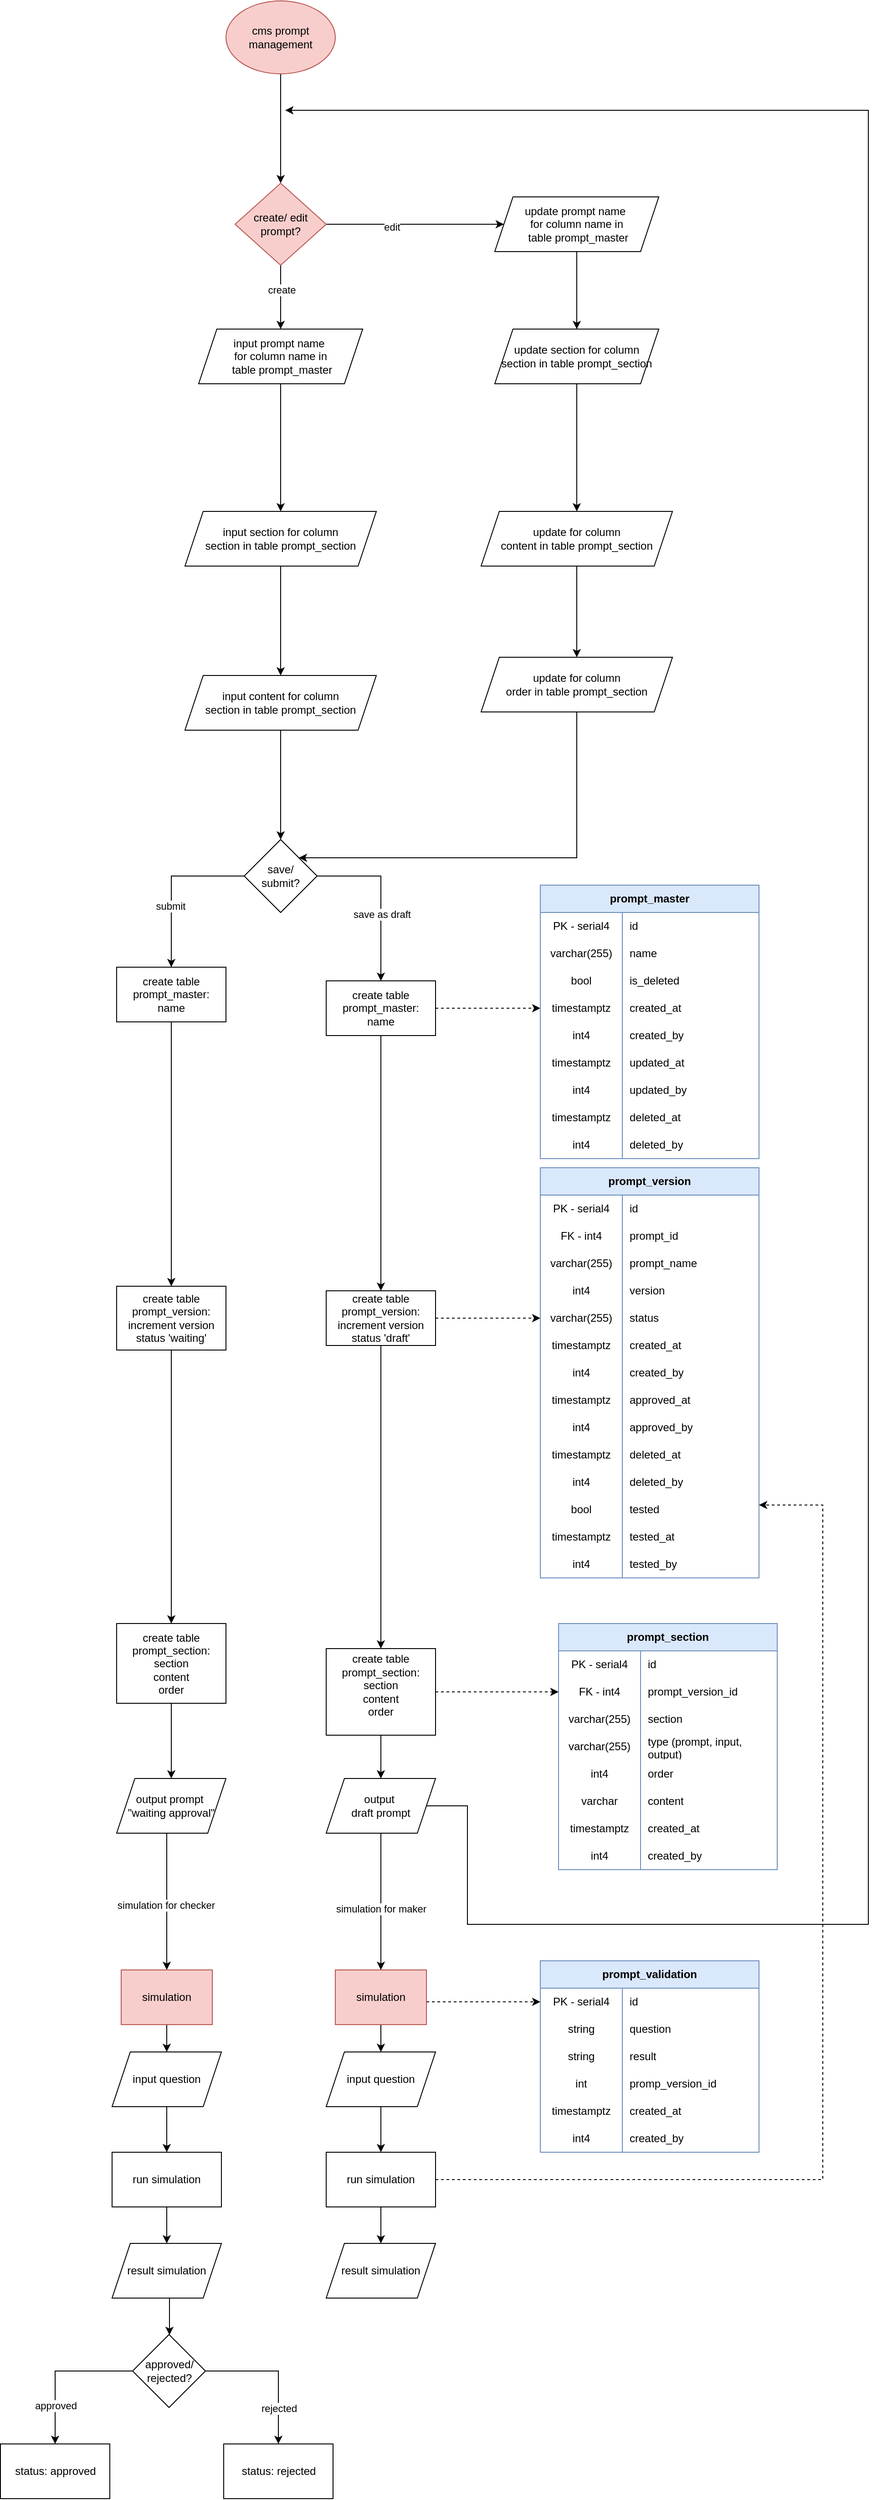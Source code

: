 <mxfile version="24.7.17">
  <diagram name="Page-1" id="9GF4kf_AdjCSgtALmHc_">
    <mxGraphModel dx="1331" dy="1407" grid="0" gridSize="10" guides="1" tooltips="1" connect="1" arrows="1" fold="1" page="0" pageScale="1" pageWidth="850" pageHeight="1100" math="0" shadow="0">
      <root>
        <mxCell id="0" />
        <mxCell id="1" parent="0" />
        <mxCell id="GYOsGkYr6v4mVHM3v4Km-1" value="" style="edgeStyle=orthogonalEdgeStyle;rounded=0;orthogonalLoop=1;jettySize=auto;html=1;" edge="1" parent="1" source="GYOsGkYr6v4mVHM3v4Km-2" target="GYOsGkYr6v4mVHM3v4Km-7">
          <mxGeometry relative="1" as="geometry" />
        </mxCell>
        <mxCell id="GYOsGkYr6v4mVHM3v4Km-2" value="cms prompt management" style="ellipse;whiteSpace=wrap;html=1;fillColor=#f8cecc;strokeColor=#b85450;" vertex="1" parent="1">
          <mxGeometry x="835" y="-70" width="120" height="80" as="geometry" />
        </mxCell>
        <mxCell id="GYOsGkYr6v4mVHM3v4Km-3" value="" style="edgeStyle=orthogonalEdgeStyle;rounded=0;orthogonalLoop=1;jettySize=auto;html=1;" edge="1" parent="1" source="GYOsGkYr6v4mVHM3v4Km-7" target="GYOsGkYr6v4mVHM3v4Km-9">
          <mxGeometry relative="1" as="geometry" />
        </mxCell>
        <mxCell id="GYOsGkYr6v4mVHM3v4Km-4" value="create" style="edgeLabel;html=1;align=center;verticalAlign=middle;resizable=0;points=[];" vertex="1" connectable="0" parent="GYOsGkYr6v4mVHM3v4Km-3">
          <mxGeometry x="-0.235" y="1" relative="1" as="geometry">
            <mxPoint as="offset" />
          </mxGeometry>
        </mxCell>
        <mxCell id="GYOsGkYr6v4mVHM3v4Km-5" style="edgeStyle=orthogonalEdgeStyle;rounded=0;orthogonalLoop=1;jettySize=auto;html=1;entryX=0;entryY=0.5;entryDx=0;entryDy=0;" edge="1" parent="1" source="GYOsGkYr6v4mVHM3v4Km-7" target="GYOsGkYr6v4mVHM3v4Km-36">
          <mxGeometry relative="1" as="geometry" />
        </mxCell>
        <mxCell id="GYOsGkYr6v4mVHM3v4Km-6" value="edit" style="edgeLabel;html=1;align=center;verticalAlign=middle;resizable=0;points=[];" vertex="1" connectable="0" parent="GYOsGkYr6v4mVHM3v4Km-5">
          <mxGeometry x="-0.277" y="-3" relative="1" as="geometry">
            <mxPoint x="1" as="offset" />
          </mxGeometry>
        </mxCell>
        <mxCell id="GYOsGkYr6v4mVHM3v4Km-7" value="create/ edit prompt?" style="rhombus;whiteSpace=wrap;html=1;fillColor=#f8cecc;strokeColor=#b85450;" vertex="1" parent="1">
          <mxGeometry x="845" y="130" width="100" height="90" as="geometry" />
        </mxCell>
        <mxCell id="GYOsGkYr6v4mVHM3v4Km-8" style="edgeStyle=orthogonalEdgeStyle;rounded=0;orthogonalLoop=1;jettySize=auto;html=1;entryX=0.5;entryY=0;entryDx=0;entryDy=0;" edge="1" parent="1" source="GYOsGkYr6v4mVHM3v4Km-9" target="GYOsGkYr6v4mVHM3v4Km-11">
          <mxGeometry relative="1" as="geometry" />
        </mxCell>
        <mxCell id="GYOsGkYr6v4mVHM3v4Km-9" value="input prompt name&amp;nbsp;&lt;div&gt;for column name in&lt;/div&gt;&lt;div&gt;&amp;nbsp;table prompt_master&lt;/div&gt;" style="shape=parallelogram;perimeter=parallelogramPerimeter;whiteSpace=wrap;html=1;fixedSize=1;" vertex="1" parent="1">
          <mxGeometry x="805" y="290" width="180" height="60" as="geometry" />
        </mxCell>
        <mxCell id="GYOsGkYr6v4mVHM3v4Km-10" style="edgeStyle=orthogonalEdgeStyle;rounded=0;orthogonalLoop=1;jettySize=auto;html=1;entryX=0.5;entryY=0;entryDx=0;entryDy=0;" edge="1" parent="1" source="GYOsGkYr6v4mVHM3v4Km-11" target="GYOsGkYr6v4mVHM3v4Km-13">
          <mxGeometry relative="1" as="geometry" />
        </mxCell>
        <mxCell id="GYOsGkYr6v4mVHM3v4Km-11" value="input section for column&lt;div&gt;section in table prompt_section&lt;/div&gt;" style="shape=parallelogram;perimeter=parallelogramPerimeter;whiteSpace=wrap;html=1;fixedSize=1;" vertex="1" parent="1">
          <mxGeometry x="790" y="490" width="210" height="60" as="geometry" />
        </mxCell>
        <mxCell id="GYOsGkYr6v4mVHM3v4Km-12" value="" style="edgeStyle=orthogonalEdgeStyle;rounded=0;orthogonalLoop=1;jettySize=auto;html=1;" edge="1" parent="1" source="GYOsGkYr6v4mVHM3v4Km-13" target="GYOsGkYr6v4mVHM3v4Km-20">
          <mxGeometry relative="1" as="geometry" />
        </mxCell>
        <mxCell id="GYOsGkYr6v4mVHM3v4Km-13" value="input content for column&lt;div&gt;section in table prompt_section&lt;/div&gt;" style="shape=parallelogram;perimeter=parallelogramPerimeter;whiteSpace=wrap;html=1;fixedSize=1;" vertex="1" parent="1">
          <mxGeometry x="790" y="670" width="210" height="60" as="geometry" />
        </mxCell>
        <mxCell id="GYOsGkYr6v4mVHM3v4Km-14" style="edgeStyle=orthogonalEdgeStyle;rounded=0;orthogonalLoop=1;jettySize=auto;html=1;entryX=0.5;entryY=0;entryDx=0;entryDy=0;" edge="1" parent="1" source="GYOsGkYr6v4mVHM3v4Km-15" target="GYOsGkYr6v4mVHM3v4Km-22">
          <mxGeometry relative="1" as="geometry" />
        </mxCell>
        <mxCell id="GYOsGkYr6v4mVHM3v4Km-15" value="create table prompt_master:&lt;div&gt;name&lt;/div&gt;" style="rounded=0;whiteSpace=wrap;html=1;" vertex="1" parent="1">
          <mxGeometry x="715" y="990" width="120" height="60" as="geometry" />
        </mxCell>
        <mxCell id="GYOsGkYr6v4mVHM3v4Km-16" style="edgeStyle=orthogonalEdgeStyle;rounded=0;orthogonalLoop=1;jettySize=auto;html=1;entryX=0.5;entryY=0;entryDx=0;entryDy=0;" edge="1" parent="1" source="GYOsGkYr6v4mVHM3v4Km-20" target="GYOsGkYr6v4mVHM3v4Km-15">
          <mxGeometry relative="1" as="geometry" />
        </mxCell>
        <mxCell id="GYOsGkYr6v4mVHM3v4Km-17" value="submit" style="edgeLabel;html=1;align=center;verticalAlign=middle;resizable=0;points=[];" vertex="1" connectable="0" parent="GYOsGkYr6v4mVHM3v4Km-16">
          <mxGeometry x="0.253" y="-1" relative="1" as="geometry">
            <mxPoint as="offset" />
          </mxGeometry>
        </mxCell>
        <mxCell id="GYOsGkYr6v4mVHM3v4Km-18" style="edgeStyle=orthogonalEdgeStyle;rounded=0;orthogonalLoop=1;jettySize=auto;html=1;" edge="1" parent="1" source="GYOsGkYr6v4mVHM3v4Km-20" target="GYOsGkYr6v4mVHM3v4Km-27">
          <mxGeometry relative="1" as="geometry" />
        </mxCell>
        <mxCell id="GYOsGkYr6v4mVHM3v4Km-19" value="save as draft" style="edgeLabel;html=1;align=center;verticalAlign=middle;resizable=0;points=[];" vertex="1" connectable="0" parent="GYOsGkYr6v4mVHM3v4Km-18">
          <mxGeometry x="0.208" y="1" relative="1" as="geometry">
            <mxPoint as="offset" />
          </mxGeometry>
        </mxCell>
        <mxCell id="GYOsGkYr6v4mVHM3v4Km-20" value="save/&lt;div&gt;submit?&lt;/div&gt;" style="rhombus;whiteSpace=wrap;html=1;" vertex="1" parent="1">
          <mxGeometry x="855" y="850" width="80" height="80" as="geometry" />
        </mxCell>
        <mxCell id="GYOsGkYr6v4mVHM3v4Km-21" style="edgeStyle=orthogonalEdgeStyle;rounded=0;orthogonalLoop=1;jettySize=auto;html=1;entryX=0.5;entryY=0;entryDx=0;entryDy=0;" edge="1" parent="1" source="GYOsGkYr6v4mVHM3v4Km-22" target="GYOsGkYr6v4mVHM3v4Km-24">
          <mxGeometry relative="1" as="geometry" />
        </mxCell>
        <mxCell id="GYOsGkYr6v4mVHM3v4Km-22" value="create table prompt_version:&lt;div&gt;increment version&lt;/div&gt;&lt;div&gt;status &#39;waiting&#39;&lt;/div&gt;" style="rounded=0;whiteSpace=wrap;html=1;" vertex="1" parent="1">
          <mxGeometry x="715" y="1340" width="120" height="70" as="geometry" />
        </mxCell>
        <mxCell id="GYOsGkYr6v4mVHM3v4Km-23" style="edgeStyle=orthogonalEdgeStyle;rounded=0;orthogonalLoop=1;jettySize=auto;html=1;" edge="1" parent="1" source="GYOsGkYr6v4mVHM3v4Km-24" target="GYOsGkYr6v4mVHM3v4Km-179">
          <mxGeometry relative="1" as="geometry" />
        </mxCell>
        <mxCell id="GYOsGkYr6v4mVHM3v4Km-24" value="create table prompt_section:&lt;div&gt;section&lt;/div&gt;&lt;div&gt;content&lt;/div&gt;&lt;div&gt;order&lt;/div&gt;" style="rounded=0;whiteSpace=wrap;html=1;" vertex="1" parent="1">
          <mxGeometry x="715" y="1710" width="120" height="87.5" as="geometry" />
        </mxCell>
        <mxCell id="GYOsGkYr6v4mVHM3v4Km-25" style="edgeStyle=orthogonalEdgeStyle;rounded=0;orthogonalLoop=1;jettySize=auto;html=1;entryX=0.5;entryY=0;entryDx=0;entryDy=0;" edge="1" parent="1" source="GYOsGkYr6v4mVHM3v4Km-27" target="GYOsGkYr6v4mVHM3v4Km-30">
          <mxGeometry relative="1" as="geometry" />
        </mxCell>
        <mxCell id="GYOsGkYr6v4mVHM3v4Km-26" style="edgeStyle=orthogonalEdgeStyle;rounded=0;orthogonalLoop=1;jettySize=auto;html=1;entryX=0;entryY=0.5;entryDx=0;entryDy=0;dashed=1;" edge="1" parent="1" source="GYOsGkYr6v4mVHM3v4Km-27" target="GYOsGkYr6v4mVHM3v4Km-60">
          <mxGeometry relative="1" as="geometry" />
        </mxCell>
        <mxCell id="GYOsGkYr6v4mVHM3v4Km-27" value="create table prompt_master:&lt;div&gt;name&lt;/div&gt;" style="rounded=0;whiteSpace=wrap;html=1;" vertex="1" parent="1">
          <mxGeometry x="945" y="1005" width="120" height="60" as="geometry" />
        </mxCell>
        <mxCell id="GYOsGkYr6v4mVHM3v4Km-28" style="edgeStyle=orthogonalEdgeStyle;rounded=0;orthogonalLoop=1;jettySize=auto;html=1;entryX=0.5;entryY=0;entryDx=0;entryDy=0;" edge="1" parent="1" source="GYOsGkYr6v4mVHM3v4Km-30" target="GYOsGkYr6v4mVHM3v4Km-34">
          <mxGeometry relative="1" as="geometry" />
        </mxCell>
        <mxCell id="GYOsGkYr6v4mVHM3v4Km-29" style="edgeStyle=orthogonalEdgeStyle;rounded=0;orthogonalLoop=1;jettySize=auto;html=1;entryX=0;entryY=0.5;entryDx=0;entryDy=0;dashed=1;" edge="1" parent="1" source="GYOsGkYr6v4mVHM3v4Km-30" target="GYOsGkYr6v4mVHM3v4Km-91">
          <mxGeometry relative="1" as="geometry">
            <mxPoint x="1200" y="1375" as="targetPoint" />
          </mxGeometry>
        </mxCell>
        <mxCell id="GYOsGkYr6v4mVHM3v4Km-30" value="create table prompt_version:&lt;div&gt;&lt;span style=&quot;background-color: initial;&quot;&gt;increment version&lt;/span&gt;&lt;/div&gt;&lt;div&gt;&lt;span style=&quot;background-color: initial;&quot;&gt;status &#39;draft&#39;&lt;/span&gt;&lt;/div&gt;" style="rounded=0;whiteSpace=wrap;html=1;" vertex="1" parent="1">
          <mxGeometry x="945" y="1345" width="120" height="60" as="geometry" />
        </mxCell>
        <mxCell id="GYOsGkYr6v4mVHM3v4Km-31" style="edgeStyle=orthogonalEdgeStyle;rounded=0;orthogonalLoop=1;jettySize=auto;html=1;dashed=1;" edge="1" parent="1" source="GYOsGkYr6v4mVHM3v4Km-34">
          <mxGeometry relative="1" as="geometry">
            <mxPoint x="1200" y="1785" as="targetPoint" />
          </mxGeometry>
        </mxCell>
        <mxCell id="GYOsGkYr6v4mVHM3v4Km-32" style="edgeStyle=orthogonalEdgeStyle;rounded=0;orthogonalLoop=1;jettySize=auto;html=1;exitX=1;exitY=0.5;exitDx=0;exitDy=0;" edge="1" parent="1" source="GYOsGkYr6v4mVHM3v4Km-176">
          <mxGeometry relative="1" as="geometry">
            <mxPoint x="900" y="50" as="targetPoint" />
            <mxPoint x="1060" y="1832.5" as="sourcePoint" />
            <Array as="points">
              <mxPoint x="1100" y="1910" />
              <mxPoint x="1100" y="2040" />
              <mxPoint x="1540" y="2040" />
              <mxPoint x="1540" y="50" />
            </Array>
          </mxGeometry>
        </mxCell>
        <mxCell id="GYOsGkYr6v4mVHM3v4Km-33" value="" style="edgeStyle=orthogonalEdgeStyle;rounded=0;orthogonalLoop=1;jettySize=auto;html=1;" edge="1" parent="1" source="GYOsGkYr6v4mVHM3v4Km-34" target="GYOsGkYr6v4mVHM3v4Km-176">
          <mxGeometry relative="1" as="geometry" />
        </mxCell>
        <mxCell id="GYOsGkYr6v4mVHM3v4Km-34" value="create table prompt_section:&lt;div&gt;section&lt;/div&gt;&lt;div&gt;content&lt;/div&gt;&lt;div&gt;order&lt;/div&gt;&lt;div&gt;&lt;br&gt;&lt;/div&gt;" style="rounded=0;whiteSpace=wrap;html=1;" vertex="1" parent="1">
          <mxGeometry x="945" y="1737.5" width="120" height="95" as="geometry" />
        </mxCell>
        <mxCell id="GYOsGkYr6v4mVHM3v4Km-35" value="" style="edgeStyle=orthogonalEdgeStyle;rounded=0;orthogonalLoop=1;jettySize=auto;html=1;" edge="1" parent="1" source="GYOsGkYr6v4mVHM3v4Km-36" target="GYOsGkYr6v4mVHM3v4Km-38">
          <mxGeometry relative="1" as="geometry" />
        </mxCell>
        <mxCell id="GYOsGkYr6v4mVHM3v4Km-36" value="update prompt name&amp;nbsp;&lt;div&gt;for column name in&lt;/div&gt;&lt;div&gt;&amp;nbsp;table prompt_master&lt;/div&gt;" style="shape=parallelogram;perimeter=parallelogramPerimeter;whiteSpace=wrap;html=1;fixedSize=1;" vertex="1" parent="1">
          <mxGeometry x="1130" y="145" width="180" height="60" as="geometry" />
        </mxCell>
        <mxCell id="GYOsGkYr6v4mVHM3v4Km-37" style="edgeStyle=orthogonalEdgeStyle;rounded=0;orthogonalLoop=1;jettySize=auto;html=1;" edge="1" parent="1" source="GYOsGkYr6v4mVHM3v4Km-38" target="GYOsGkYr6v4mVHM3v4Km-40">
          <mxGeometry relative="1" as="geometry" />
        </mxCell>
        <mxCell id="GYOsGkYr6v4mVHM3v4Km-38" value="update section for column&lt;div&gt;section in table prompt_section&lt;/div&gt;" style="shape=parallelogram;perimeter=parallelogramPerimeter;whiteSpace=wrap;html=1;fixedSize=1;" vertex="1" parent="1">
          <mxGeometry x="1130" y="290" width="180" height="60" as="geometry" />
        </mxCell>
        <mxCell id="GYOsGkYr6v4mVHM3v4Km-39" value="" style="edgeStyle=orthogonalEdgeStyle;rounded=0;orthogonalLoop=1;jettySize=auto;html=1;" edge="1" parent="1" source="GYOsGkYr6v4mVHM3v4Km-40" target="GYOsGkYr6v4mVHM3v4Km-49">
          <mxGeometry relative="1" as="geometry" />
        </mxCell>
        <mxCell id="GYOsGkYr6v4mVHM3v4Km-40" value="update for column&lt;div&gt;content in table prompt_section&lt;/div&gt;" style="shape=parallelogram;perimeter=parallelogramPerimeter;whiteSpace=wrap;html=1;fixedSize=1;" vertex="1" parent="1">
          <mxGeometry x="1115" y="490" width="210" height="60" as="geometry" />
        </mxCell>
        <mxCell id="GYOsGkYr6v4mVHM3v4Km-41" style="edgeStyle=orthogonalEdgeStyle;rounded=0;orthogonalLoop=1;jettySize=auto;html=1;" edge="1" parent="1" source="GYOsGkYr6v4mVHM3v4Km-45" target="GYOsGkYr6v4mVHM3v4Km-46">
          <mxGeometry relative="1" as="geometry" />
        </mxCell>
        <mxCell id="GYOsGkYr6v4mVHM3v4Km-42" value="approved" style="edgeLabel;html=1;align=center;verticalAlign=middle;resizable=0;points=[];" vertex="1" connectable="0" parent="GYOsGkYr6v4mVHM3v4Km-41">
          <mxGeometry x="0.49" relative="1" as="geometry">
            <mxPoint as="offset" />
          </mxGeometry>
        </mxCell>
        <mxCell id="GYOsGkYr6v4mVHM3v4Km-43" style="edgeStyle=orthogonalEdgeStyle;rounded=0;orthogonalLoop=1;jettySize=auto;html=1;entryX=0.5;entryY=0;entryDx=0;entryDy=0;" edge="1" parent="1" source="GYOsGkYr6v4mVHM3v4Km-45" target="GYOsGkYr6v4mVHM3v4Km-47">
          <mxGeometry relative="1" as="geometry" />
        </mxCell>
        <mxCell id="GYOsGkYr6v4mVHM3v4Km-44" value="rejected" style="edgeLabel;html=1;align=center;verticalAlign=middle;resizable=0;points=[];" vertex="1" connectable="0" parent="GYOsGkYr6v4mVHM3v4Km-43">
          <mxGeometry x="0.504" relative="1" as="geometry">
            <mxPoint as="offset" />
          </mxGeometry>
        </mxCell>
        <mxCell id="GYOsGkYr6v4mVHM3v4Km-45" value="approved/ rejected?" style="rhombus;whiteSpace=wrap;html=1;" vertex="1" parent="1">
          <mxGeometry x="732.5" y="2490" width="80" height="80" as="geometry" />
        </mxCell>
        <mxCell id="GYOsGkYr6v4mVHM3v4Km-46" value="status: approved" style="rounded=0;whiteSpace=wrap;html=1;" vertex="1" parent="1">
          <mxGeometry x="587.5" y="2610" width="120" height="60" as="geometry" />
        </mxCell>
        <mxCell id="GYOsGkYr6v4mVHM3v4Km-47" value="status: rejected" style="rounded=0;whiteSpace=wrap;html=1;" vertex="1" parent="1">
          <mxGeometry x="832.5" y="2610" width="120" height="60" as="geometry" />
        </mxCell>
        <mxCell id="GYOsGkYr6v4mVHM3v4Km-48" style="edgeStyle=orthogonalEdgeStyle;rounded=0;orthogonalLoop=1;jettySize=auto;html=1;" edge="1" parent="1" source="GYOsGkYr6v4mVHM3v4Km-49" target="GYOsGkYr6v4mVHM3v4Km-20">
          <mxGeometry relative="1" as="geometry">
            <Array as="points">
              <mxPoint x="1220" y="870" />
            </Array>
          </mxGeometry>
        </mxCell>
        <mxCell id="GYOsGkYr6v4mVHM3v4Km-49" value="update for column&lt;div&gt;order in table prompt_section&lt;/div&gt;" style="shape=parallelogram;perimeter=parallelogramPerimeter;whiteSpace=wrap;html=1;fixedSize=1;" vertex="1" parent="1">
          <mxGeometry x="1115" y="650" width="210" height="60" as="geometry" />
        </mxCell>
        <mxCell id="GYOsGkYr6v4mVHM3v4Km-50" value="prompt_master" style="shape=table;startSize=30;container=1;collapsible=1;childLayout=tableLayout;fixedRows=1;rowLines=0;fontStyle=1;align=center;resizeLast=1;html=1;whiteSpace=wrap;fillColor=#dae8fc;strokeColor=#6c8ebf;" vertex="1" parent="1">
          <mxGeometry x="1180" y="900" width="240" height="300" as="geometry" />
        </mxCell>
        <mxCell id="GYOsGkYr6v4mVHM3v4Km-51" value="" style="shape=tableRow;horizontal=0;startSize=0;swimlaneHead=0;swimlaneBody=0;fillColor=none;collapsible=0;dropTarget=0;points=[[0,0.5],[1,0.5]];portConstraint=eastwest;top=0;left=0;right=0;bottom=0;html=1;" vertex="1" parent="GYOsGkYr6v4mVHM3v4Km-50">
          <mxGeometry y="30" width="240" height="30" as="geometry" />
        </mxCell>
        <mxCell id="GYOsGkYr6v4mVHM3v4Km-52" value="PK - serial4" style="shape=partialRectangle;connectable=0;fillColor=none;top=0;left=0;bottom=0;right=0;editable=1;overflow=hidden;html=1;whiteSpace=wrap;" vertex="1" parent="GYOsGkYr6v4mVHM3v4Km-51">
          <mxGeometry width="90" height="30" as="geometry">
            <mxRectangle width="90" height="30" as="alternateBounds" />
          </mxGeometry>
        </mxCell>
        <mxCell id="GYOsGkYr6v4mVHM3v4Km-53" value="id" style="shape=partialRectangle;connectable=0;fillColor=none;top=0;left=0;bottom=0;right=0;align=left;spacingLeft=6;overflow=hidden;html=1;whiteSpace=wrap;" vertex="1" parent="GYOsGkYr6v4mVHM3v4Km-51">
          <mxGeometry x="90" width="150" height="30" as="geometry">
            <mxRectangle width="150" height="30" as="alternateBounds" />
          </mxGeometry>
        </mxCell>
        <mxCell id="GYOsGkYr6v4mVHM3v4Km-54" value="" style="shape=tableRow;horizontal=0;startSize=0;swimlaneHead=0;swimlaneBody=0;fillColor=none;collapsible=0;dropTarget=0;points=[[0,0.5],[1,0.5]];portConstraint=eastwest;top=0;left=0;right=0;bottom=0;html=1;" vertex="1" parent="GYOsGkYr6v4mVHM3v4Km-50">
          <mxGeometry y="60" width="240" height="30" as="geometry" />
        </mxCell>
        <mxCell id="GYOsGkYr6v4mVHM3v4Km-55" value="varchar(255)" style="shape=partialRectangle;connectable=0;fillColor=none;top=0;left=0;bottom=0;right=0;editable=1;overflow=hidden;html=1;whiteSpace=wrap;" vertex="1" parent="GYOsGkYr6v4mVHM3v4Km-54">
          <mxGeometry width="90" height="30" as="geometry">
            <mxRectangle width="90" height="30" as="alternateBounds" />
          </mxGeometry>
        </mxCell>
        <mxCell id="GYOsGkYr6v4mVHM3v4Km-56" value="name" style="shape=partialRectangle;connectable=0;fillColor=none;top=0;left=0;bottom=0;right=0;align=left;spacingLeft=6;overflow=hidden;html=1;whiteSpace=wrap;" vertex="1" parent="GYOsGkYr6v4mVHM3v4Km-54">
          <mxGeometry x="90" width="150" height="30" as="geometry">
            <mxRectangle width="150" height="30" as="alternateBounds" />
          </mxGeometry>
        </mxCell>
        <mxCell id="GYOsGkYr6v4mVHM3v4Km-57" value="" style="shape=tableRow;horizontal=0;startSize=0;swimlaneHead=0;swimlaneBody=0;fillColor=none;collapsible=0;dropTarget=0;points=[[0,0.5],[1,0.5]];portConstraint=eastwest;top=0;left=0;right=0;bottom=0;html=1;" vertex="1" parent="GYOsGkYr6v4mVHM3v4Km-50">
          <mxGeometry y="90" width="240" height="30" as="geometry" />
        </mxCell>
        <mxCell id="GYOsGkYr6v4mVHM3v4Km-58" value="bool" style="shape=partialRectangle;connectable=0;fillColor=none;top=0;left=0;bottom=0;right=0;editable=1;overflow=hidden;html=1;whiteSpace=wrap;" vertex="1" parent="GYOsGkYr6v4mVHM3v4Km-57">
          <mxGeometry width="90" height="30" as="geometry">
            <mxRectangle width="90" height="30" as="alternateBounds" />
          </mxGeometry>
        </mxCell>
        <mxCell id="GYOsGkYr6v4mVHM3v4Km-59" value="is_deleted" style="shape=partialRectangle;connectable=0;fillColor=none;top=0;left=0;bottom=0;right=0;align=left;spacingLeft=6;overflow=hidden;html=1;whiteSpace=wrap;" vertex="1" parent="GYOsGkYr6v4mVHM3v4Km-57">
          <mxGeometry x="90" width="150" height="30" as="geometry">
            <mxRectangle width="150" height="30" as="alternateBounds" />
          </mxGeometry>
        </mxCell>
        <mxCell id="GYOsGkYr6v4mVHM3v4Km-60" value="" style="shape=tableRow;horizontal=0;startSize=0;swimlaneHead=0;swimlaneBody=0;fillColor=none;collapsible=0;dropTarget=0;points=[[0,0.5],[1,0.5]];portConstraint=eastwest;top=0;left=0;right=0;bottom=0;html=1;" vertex="1" parent="GYOsGkYr6v4mVHM3v4Km-50">
          <mxGeometry y="120" width="240" height="30" as="geometry" />
        </mxCell>
        <mxCell id="GYOsGkYr6v4mVHM3v4Km-61" value="timestamptz" style="shape=partialRectangle;connectable=0;fillColor=none;top=0;left=0;bottom=0;right=0;editable=1;overflow=hidden;html=1;whiteSpace=wrap;" vertex="1" parent="GYOsGkYr6v4mVHM3v4Km-60">
          <mxGeometry width="90" height="30" as="geometry">
            <mxRectangle width="90" height="30" as="alternateBounds" />
          </mxGeometry>
        </mxCell>
        <mxCell id="GYOsGkYr6v4mVHM3v4Km-62" value="created_at" style="shape=partialRectangle;connectable=0;fillColor=none;top=0;left=0;bottom=0;right=0;align=left;spacingLeft=6;overflow=hidden;html=1;whiteSpace=wrap;" vertex="1" parent="GYOsGkYr6v4mVHM3v4Km-60">
          <mxGeometry x="90" width="150" height="30" as="geometry">
            <mxRectangle width="150" height="30" as="alternateBounds" />
          </mxGeometry>
        </mxCell>
        <mxCell id="GYOsGkYr6v4mVHM3v4Km-63" value="" style="shape=tableRow;horizontal=0;startSize=0;swimlaneHead=0;swimlaneBody=0;fillColor=none;collapsible=0;dropTarget=0;points=[[0,0.5],[1,0.5]];portConstraint=eastwest;top=0;left=0;right=0;bottom=0;html=1;" vertex="1" parent="GYOsGkYr6v4mVHM3v4Km-50">
          <mxGeometry y="150" width="240" height="30" as="geometry" />
        </mxCell>
        <mxCell id="GYOsGkYr6v4mVHM3v4Km-64" value="int4" style="shape=partialRectangle;connectable=0;fillColor=none;top=0;left=0;bottom=0;right=0;editable=1;overflow=hidden;html=1;whiteSpace=wrap;" vertex="1" parent="GYOsGkYr6v4mVHM3v4Km-63">
          <mxGeometry width="90" height="30" as="geometry">
            <mxRectangle width="90" height="30" as="alternateBounds" />
          </mxGeometry>
        </mxCell>
        <mxCell id="GYOsGkYr6v4mVHM3v4Km-65" value="created_by" style="shape=partialRectangle;connectable=0;fillColor=none;top=0;left=0;bottom=0;right=0;align=left;spacingLeft=6;overflow=hidden;html=1;whiteSpace=wrap;" vertex="1" parent="GYOsGkYr6v4mVHM3v4Km-63">
          <mxGeometry x="90" width="150" height="30" as="geometry">
            <mxRectangle width="150" height="30" as="alternateBounds" />
          </mxGeometry>
        </mxCell>
        <mxCell id="GYOsGkYr6v4mVHM3v4Km-66" value="" style="shape=tableRow;horizontal=0;startSize=0;swimlaneHead=0;swimlaneBody=0;fillColor=none;collapsible=0;dropTarget=0;points=[[0,0.5],[1,0.5]];portConstraint=eastwest;top=0;left=0;right=0;bottom=0;html=1;" vertex="1" parent="GYOsGkYr6v4mVHM3v4Km-50">
          <mxGeometry y="180" width="240" height="30" as="geometry" />
        </mxCell>
        <mxCell id="GYOsGkYr6v4mVHM3v4Km-67" value="timestamptz" style="shape=partialRectangle;connectable=0;fillColor=none;top=0;left=0;bottom=0;right=0;editable=1;overflow=hidden;html=1;whiteSpace=wrap;" vertex="1" parent="GYOsGkYr6v4mVHM3v4Km-66">
          <mxGeometry width="90" height="30" as="geometry">
            <mxRectangle width="90" height="30" as="alternateBounds" />
          </mxGeometry>
        </mxCell>
        <mxCell id="GYOsGkYr6v4mVHM3v4Km-68" value="updated_at" style="shape=partialRectangle;connectable=0;fillColor=none;top=0;left=0;bottom=0;right=0;align=left;spacingLeft=6;overflow=hidden;html=1;whiteSpace=wrap;" vertex="1" parent="GYOsGkYr6v4mVHM3v4Km-66">
          <mxGeometry x="90" width="150" height="30" as="geometry">
            <mxRectangle width="150" height="30" as="alternateBounds" />
          </mxGeometry>
        </mxCell>
        <mxCell id="GYOsGkYr6v4mVHM3v4Km-69" value="" style="shape=tableRow;horizontal=0;startSize=0;swimlaneHead=0;swimlaneBody=0;fillColor=none;collapsible=0;dropTarget=0;points=[[0,0.5],[1,0.5]];portConstraint=eastwest;top=0;left=0;right=0;bottom=0;html=1;" vertex="1" parent="GYOsGkYr6v4mVHM3v4Km-50">
          <mxGeometry y="210" width="240" height="30" as="geometry" />
        </mxCell>
        <mxCell id="GYOsGkYr6v4mVHM3v4Km-70" value="int4" style="shape=partialRectangle;connectable=0;fillColor=none;top=0;left=0;bottom=0;right=0;editable=1;overflow=hidden;html=1;whiteSpace=wrap;" vertex="1" parent="GYOsGkYr6v4mVHM3v4Km-69">
          <mxGeometry width="90" height="30" as="geometry">
            <mxRectangle width="90" height="30" as="alternateBounds" />
          </mxGeometry>
        </mxCell>
        <mxCell id="GYOsGkYr6v4mVHM3v4Km-71" value="updated_by" style="shape=partialRectangle;connectable=0;fillColor=none;top=0;left=0;bottom=0;right=0;align=left;spacingLeft=6;overflow=hidden;html=1;whiteSpace=wrap;" vertex="1" parent="GYOsGkYr6v4mVHM3v4Km-69">
          <mxGeometry x="90" width="150" height="30" as="geometry">
            <mxRectangle width="150" height="30" as="alternateBounds" />
          </mxGeometry>
        </mxCell>
        <mxCell id="GYOsGkYr6v4mVHM3v4Km-72" value="" style="shape=tableRow;horizontal=0;startSize=0;swimlaneHead=0;swimlaneBody=0;fillColor=none;collapsible=0;dropTarget=0;points=[[0,0.5],[1,0.5]];portConstraint=eastwest;top=0;left=0;right=0;bottom=0;html=1;" vertex="1" parent="GYOsGkYr6v4mVHM3v4Km-50">
          <mxGeometry y="240" width="240" height="30" as="geometry" />
        </mxCell>
        <mxCell id="GYOsGkYr6v4mVHM3v4Km-73" value="timestamptz" style="shape=partialRectangle;connectable=0;fillColor=none;top=0;left=0;bottom=0;right=0;editable=1;overflow=hidden;html=1;whiteSpace=wrap;" vertex="1" parent="GYOsGkYr6v4mVHM3v4Km-72">
          <mxGeometry width="90" height="30" as="geometry">
            <mxRectangle width="90" height="30" as="alternateBounds" />
          </mxGeometry>
        </mxCell>
        <mxCell id="GYOsGkYr6v4mVHM3v4Km-74" value="deleted_at" style="shape=partialRectangle;connectable=0;fillColor=none;top=0;left=0;bottom=0;right=0;align=left;spacingLeft=6;overflow=hidden;html=1;whiteSpace=wrap;" vertex="1" parent="GYOsGkYr6v4mVHM3v4Km-72">
          <mxGeometry x="90" width="150" height="30" as="geometry">
            <mxRectangle width="150" height="30" as="alternateBounds" />
          </mxGeometry>
        </mxCell>
        <mxCell id="GYOsGkYr6v4mVHM3v4Km-75" value="" style="shape=tableRow;horizontal=0;startSize=0;swimlaneHead=0;swimlaneBody=0;fillColor=none;collapsible=0;dropTarget=0;points=[[0,0.5],[1,0.5]];portConstraint=eastwest;top=0;left=0;right=0;bottom=0;html=1;" vertex="1" parent="GYOsGkYr6v4mVHM3v4Km-50">
          <mxGeometry y="270" width="240" height="30" as="geometry" />
        </mxCell>
        <mxCell id="GYOsGkYr6v4mVHM3v4Km-76" value="int4" style="shape=partialRectangle;connectable=0;fillColor=none;top=0;left=0;bottom=0;right=0;editable=1;overflow=hidden;html=1;whiteSpace=wrap;" vertex="1" parent="GYOsGkYr6v4mVHM3v4Km-75">
          <mxGeometry width="90" height="30" as="geometry">
            <mxRectangle width="90" height="30" as="alternateBounds" />
          </mxGeometry>
        </mxCell>
        <mxCell id="GYOsGkYr6v4mVHM3v4Km-77" value="deleted_by" style="shape=partialRectangle;connectable=0;fillColor=none;top=0;left=0;bottom=0;right=0;align=left;spacingLeft=6;overflow=hidden;html=1;whiteSpace=wrap;" vertex="1" parent="GYOsGkYr6v4mVHM3v4Km-75">
          <mxGeometry x="90" width="150" height="30" as="geometry">
            <mxRectangle width="150" height="30" as="alternateBounds" />
          </mxGeometry>
        </mxCell>
        <mxCell id="GYOsGkYr6v4mVHM3v4Km-78" value="prompt_version" style="shape=table;startSize=30;container=1;collapsible=1;childLayout=tableLayout;fixedRows=1;rowLines=0;fontStyle=1;align=center;resizeLast=1;html=1;whiteSpace=wrap;fillColor=#dae8fc;strokeColor=#6c8ebf;" vertex="1" parent="1">
          <mxGeometry x="1180" y="1210" width="240" height="450" as="geometry" />
        </mxCell>
        <mxCell id="GYOsGkYr6v4mVHM3v4Km-79" value="" style="shape=tableRow;horizontal=0;startSize=0;swimlaneHead=0;swimlaneBody=0;fillColor=none;collapsible=0;dropTarget=0;points=[[0,0.5],[1,0.5]];portConstraint=eastwest;top=0;left=0;right=0;bottom=0;html=1;" vertex="1" parent="GYOsGkYr6v4mVHM3v4Km-78">
          <mxGeometry y="30" width="240" height="30" as="geometry" />
        </mxCell>
        <mxCell id="GYOsGkYr6v4mVHM3v4Km-80" value="PK - serial4" style="shape=partialRectangle;connectable=0;fillColor=none;top=0;left=0;bottom=0;right=0;editable=1;overflow=hidden;html=1;whiteSpace=wrap;" vertex="1" parent="GYOsGkYr6v4mVHM3v4Km-79">
          <mxGeometry width="90" height="30" as="geometry">
            <mxRectangle width="90" height="30" as="alternateBounds" />
          </mxGeometry>
        </mxCell>
        <mxCell id="GYOsGkYr6v4mVHM3v4Km-81" value="id" style="shape=partialRectangle;connectable=0;fillColor=none;top=0;left=0;bottom=0;right=0;align=left;spacingLeft=6;overflow=hidden;html=1;whiteSpace=wrap;" vertex="1" parent="GYOsGkYr6v4mVHM3v4Km-79">
          <mxGeometry x="90" width="150" height="30" as="geometry">
            <mxRectangle width="150" height="30" as="alternateBounds" />
          </mxGeometry>
        </mxCell>
        <mxCell id="GYOsGkYr6v4mVHM3v4Km-82" value="" style="shape=tableRow;horizontal=0;startSize=0;swimlaneHead=0;swimlaneBody=0;fillColor=none;collapsible=0;dropTarget=0;points=[[0,0.5],[1,0.5]];portConstraint=eastwest;top=0;left=0;right=0;bottom=0;html=1;" vertex="1" parent="GYOsGkYr6v4mVHM3v4Km-78">
          <mxGeometry y="60" width="240" height="30" as="geometry" />
        </mxCell>
        <mxCell id="GYOsGkYr6v4mVHM3v4Km-83" value="FK - int4" style="shape=partialRectangle;connectable=0;fillColor=none;top=0;left=0;bottom=0;right=0;editable=1;overflow=hidden;html=1;whiteSpace=wrap;" vertex="1" parent="GYOsGkYr6v4mVHM3v4Km-82">
          <mxGeometry width="90" height="30" as="geometry">
            <mxRectangle width="90" height="30" as="alternateBounds" />
          </mxGeometry>
        </mxCell>
        <mxCell id="GYOsGkYr6v4mVHM3v4Km-84" value="prompt_id" style="shape=partialRectangle;connectable=0;fillColor=none;top=0;left=0;bottom=0;right=0;align=left;spacingLeft=6;overflow=hidden;html=1;whiteSpace=wrap;" vertex="1" parent="GYOsGkYr6v4mVHM3v4Km-82">
          <mxGeometry x="90" width="150" height="30" as="geometry">
            <mxRectangle width="150" height="30" as="alternateBounds" />
          </mxGeometry>
        </mxCell>
        <mxCell id="GYOsGkYr6v4mVHM3v4Km-85" value="" style="shape=tableRow;horizontal=0;startSize=0;swimlaneHead=0;swimlaneBody=0;fillColor=none;collapsible=0;dropTarget=0;points=[[0,0.5],[1,0.5]];portConstraint=eastwest;top=0;left=0;right=0;bottom=0;html=1;" vertex="1" parent="GYOsGkYr6v4mVHM3v4Km-78">
          <mxGeometry y="90" width="240" height="30" as="geometry" />
        </mxCell>
        <mxCell id="GYOsGkYr6v4mVHM3v4Km-86" value="varchar(255)" style="shape=partialRectangle;connectable=0;fillColor=none;top=0;left=0;bottom=0;right=0;editable=1;overflow=hidden;html=1;whiteSpace=wrap;" vertex="1" parent="GYOsGkYr6v4mVHM3v4Km-85">
          <mxGeometry width="90" height="30" as="geometry">
            <mxRectangle width="90" height="30" as="alternateBounds" />
          </mxGeometry>
        </mxCell>
        <mxCell id="GYOsGkYr6v4mVHM3v4Km-87" value="prompt_name" style="shape=partialRectangle;connectable=0;fillColor=none;top=0;left=0;bottom=0;right=0;align=left;spacingLeft=6;overflow=hidden;html=1;whiteSpace=wrap;" vertex="1" parent="GYOsGkYr6v4mVHM3v4Km-85">
          <mxGeometry x="90" width="150" height="30" as="geometry">
            <mxRectangle width="150" height="30" as="alternateBounds" />
          </mxGeometry>
        </mxCell>
        <mxCell id="GYOsGkYr6v4mVHM3v4Km-88" value="" style="shape=tableRow;horizontal=0;startSize=0;swimlaneHead=0;swimlaneBody=0;fillColor=none;collapsible=0;dropTarget=0;points=[[0,0.5],[1,0.5]];portConstraint=eastwest;top=0;left=0;right=0;bottom=0;html=1;" vertex="1" parent="GYOsGkYr6v4mVHM3v4Km-78">
          <mxGeometry y="120" width="240" height="30" as="geometry" />
        </mxCell>
        <mxCell id="GYOsGkYr6v4mVHM3v4Km-89" value="int4" style="shape=partialRectangle;connectable=0;fillColor=none;top=0;left=0;bottom=0;right=0;editable=1;overflow=hidden;html=1;whiteSpace=wrap;" vertex="1" parent="GYOsGkYr6v4mVHM3v4Km-88">
          <mxGeometry width="90" height="30" as="geometry">
            <mxRectangle width="90" height="30" as="alternateBounds" />
          </mxGeometry>
        </mxCell>
        <mxCell id="GYOsGkYr6v4mVHM3v4Km-90" value="version" style="shape=partialRectangle;connectable=0;fillColor=none;top=0;left=0;bottom=0;right=0;align=left;spacingLeft=6;overflow=hidden;html=1;whiteSpace=wrap;" vertex="1" parent="GYOsGkYr6v4mVHM3v4Km-88">
          <mxGeometry x="90" width="150" height="30" as="geometry">
            <mxRectangle width="150" height="30" as="alternateBounds" />
          </mxGeometry>
        </mxCell>
        <mxCell id="GYOsGkYr6v4mVHM3v4Km-91" value="" style="shape=tableRow;horizontal=0;startSize=0;swimlaneHead=0;swimlaneBody=0;fillColor=none;collapsible=0;dropTarget=0;points=[[0,0.5],[1,0.5]];portConstraint=eastwest;top=0;left=0;right=0;bottom=0;html=1;" vertex="1" parent="GYOsGkYr6v4mVHM3v4Km-78">
          <mxGeometry y="150" width="240" height="30" as="geometry" />
        </mxCell>
        <mxCell id="GYOsGkYr6v4mVHM3v4Km-92" value="varchar(255)" style="shape=partialRectangle;connectable=0;fillColor=none;top=0;left=0;bottom=0;right=0;editable=1;overflow=hidden;html=1;whiteSpace=wrap;" vertex="1" parent="GYOsGkYr6v4mVHM3v4Km-91">
          <mxGeometry width="90" height="30" as="geometry">
            <mxRectangle width="90" height="30" as="alternateBounds" />
          </mxGeometry>
        </mxCell>
        <mxCell id="GYOsGkYr6v4mVHM3v4Km-93" value="status" style="shape=partialRectangle;connectable=0;fillColor=none;top=0;left=0;bottom=0;right=0;align=left;spacingLeft=6;overflow=hidden;html=1;whiteSpace=wrap;" vertex="1" parent="GYOsGkYr6v4mVHM3v4Km-91">
          <mxGeometry x="90" width="150" height="30" as="geometry">
            <mxRectangle width="150" height="30" as="alternateBounds" />
          </mxGeometry>
        </mxCell>
        <mxCell id="GYOsGkYr6v4mVHM3v4Km-94" value="" style="shape=tableRow;horizontal=0;startSize=0;swimlaneHead=0;swimlaneBody=0;fillColor=none;collapsible=0;dropTarget=0;points=[[0,0.5],[1,0.5]];portConstraint=eastwest;top=0;left=0;right=0;bottom=0;html=1;" vertex="1" parent="GYOsGkYr6v4mVHM3v4Km-78">
          <mxGeometry y="180" width="240" height="30" as="geometry" />
        </mxCell>
        <mxCell id="GYOsGkYr6v4mVHM3v4Km-95" value="timestamptz" style="shape=partialRectangle;connectable=0;fillColor=none;top=0;left=0;bottom=0;right=0;editable=1;overflow=hidden;html=1;whiteSpace=wrap;" vertex="1" parent="GYOsGkYr6v4mVHM3v4Km-94">
          <mxGeometry width="90" height="30" as="geometry">
            <mxRectangle width="90" height="30" as="alternateBounds" />
          </mxGeometry>
        </mxCell>
        <mxCell id="GYOsGkYr6v4mVHM3v4Km-96" value="created_at" style="shape=partialRectangle;connectable=0;fillColor=none;top=0;left=0;bottom=0;right=0;align=left;spacingLeft=6;overflow=hidden;html=1;whiteSpace=wrap;" vertex="1" parent="GYOsGkYr6v4mVHM3v4Km-94">
          <mxGeometry x="90" width="150" height="30" as="geometry">
            <mxRectangle width="150" height="30" as="alternateBounds" />
          </mxGeometry>
        </mxCell>
        <mxCell id="GYOsGkYr6v4mVHM3v4Km-97" value="" style="shape=tableRow;horizontal=0;startSize=0;swimlaneHead=0;swimlaneBody=0;fillColor=none;collapsible=0;dropTarget=0;points=[[0,0.5],[1,0.5]];portConstraint=eastwest;top=0;left=0;right=0;bottom=0;html=1;" vertex="1" parent="GYOsGkYr6v4mVHM3v4Km-78">
          <mxGeometry y="210" width="240" height="30" as="geometry" />
        </mxCell>
        <mxCell id="GYOsGkYr6v4mVHM3v4Km-98" value="int4" style="shape=partialRectangle;connectable=0;fillColor=none;top=0;left=0;bottom=0;right=0;editable=1;overflow=hidden;html=1;whiteSpace=wrap;" vertex="1" parent="GYOsGkYr6v4mVHM3v4Km-97">
          <mxGeometry width="90" height="30" as="geometry">
            <mxRectangle width="90" height="30" as="alternateBounds" />
          </mxGeometry>
        </mxCell>
        <mxCell id="GYOsGkYr6v4mVHM3v4Km-99" value="created_by" style="shape=partialRectangle;connectable=0;fillColor=none;top=0;left=0;bottom=0;right=0;align=left;spacingLeft=6;overflow=hidden;html=1;whiteSpace=wrap;" vertex="1" parent="GYOsGkYr6v4mVHM3v4Km-97">
          <mxGeometry x="90" width="150" height="30" as="geometry">
            <mxRectangle width="150" height="30" as="alternateBounds" />
          </mxGeometry>
        </mxCell>
        <mxCell id="GYOsGkYr6v4mVHM3v4Km-100" value="" style="shape=tableRow;horizontal=0;startSize=0;swimlaneHead=0;swimlaneBody=0;fillColor=none;collapsible=0;dropTarget=0;points=[[0,0.5],[1,0.5]];portConstraint=eastwest;top=0;left=0;right=0;bottom=0;html=1;" vertex="1" parent="GYOsGkYr6v4mVHM3v4Km-78">
          <mxGeometry y="240" width="240" height="30" as="geometry" />
        </mxCell>
        <mxCell id="GYOsGkYr6v4mVHM3v4Km-101" value="timestamptz" style="shape=partialRectangle;connectable=0;fillColor=none;top=0;left=0;bottom=0;right=0;editable=1;overflow=hidden;html=1;whiteSpace=wrap;" vertex="1" parent="GYOsGkYr6v4mVHM3v4Km-100">
          <mxGeometry width="90" height="30" as="geometry">
            <mxRectangle width="90" height="30" as="alternateBounds" />
          </mxGeometry>
        </mxCell>
        <mxCell id="GYOsGkYr6v4mVHM3v4Km-102" value="approved_at" style="shape=partialRectangle;connectable=0;fillColor=none;top=0;left=0;bottom=0;right=0;align=left;spacingLeft=6;overflow=hidden;html=1;whiteSpace=wrap;" vertex="1" parent="GYOsGkYr6v4mVHM3v4Km-100">
          <mxGeometry x="90" width="150" height="30" as="geometry">
            <mxRectangle width="150" height="30" as="alternateBounds" />
          </mxGeometry>
        </mxCell>
        <mxCell id="GYOsGkYr6v4mVHM3v4Km-103" value="" style="shape=tableRow;horizontal=0;startSize=0;swimlaneHead=0;swimlaneBody=0;fillColor=none;collapsible=0;dropTarget=0;points=[[0,0.5],[1,0.5]];portConstraint=eastwest;top=0;left=0;right=0;bottom=0;html=1;" vertex="1" parent="GYOsGkYr6v4mVHM3v4Km-78">
          <mxGeometry y="270" width="240" height="30" as="geometry" />
        </mxCell>
        <mxCell id="GYOsGkYr6v4mVHM3v4Km-104" value="int4" style="shape=partialRectangle;connectable=0;fillColor=none;top=0;left=0;bottom=0;right=0;editable=1;overflow=hidden;html=1;whiteSpace=wrap;" vertex="1" parent="GYOsGkYr6v4mVHM3v4Km-103">
          <mxGeometry width="90" height="30" as="geometry">
            <mxRectangle width="90" height="30" as="alternateBounds" />
          </mxGeometry>
        </mxCell>
        <mxCell id="GYOsGkYr6v4mVHM3v4Km-105" value="approved_by" style="shape=partialRectangle;connectable=0;fillColor=none;top=0;left=0;bottom=0;right=0;align=left;spacingLeft=6;overflow=hidden;html=1;whiteSpace=wrap;" vertex="1" parent="GYOsGkYr6v4mVHM3v4Km-103">
          <mxGeometry x="90" width="150" height="30" as="geometry">
            <mxRectangle width="150" height="30" as="alternateBounds" />
          </mxGeometry>
        </mxCell>
        <mxCell id="GYOsGkYr6v4mVHM3v4Km-106" value="" style="shape=tableRow;horizontal=0;startSize=0;swimlaneHead=0;swimlaneBody=0;fillColor=none;collapsible=0;dropTarget=0;points=[[0,0.5],[1,0.5]];portConstraint=eastwest;top=0;left=0;right=0;bottom=0;html=1;" vertex="1" parent="GYOsGkYr6v4mVHM3v4Km-78">
          <mxGeometry y="300" width="240" height="30" as="geometry" />
        </mxCell>
        <mxCell id="GYOsGkYr6v4mVHM3v4Km-107" value="timestamptz" style="shape=partialRectangle;connectable=0;fillColor=none;top=0;left=0;bottom=0;right=0;editable=1;overflow=hidden;html=1;whiteSpace=wrap;" vertex="1" parent="GYOsGkYr6v4mVHM3v4Km-106">
          <mxGeometry width="90" height="30" as="geometry">
            <mxRectangle width="90" height="30" as="alternateBounds" />
          </mxGeometry>
        </mxCell>
        <mxCell id="GYOsGkYr6v4mVHM3v4Km-108" value="deleted_at" style="shape=partialRectangle;connectable=0;fillColor=none;top=0;left=0;bottom=0;right=0;align=left;spacingLeft=6;overflow=hidden;html=1;whiteSpace=wrap;" vertex="1" parent="GYOsGkYr6v4mVHM3v4Km-106">
          <mxGeometry x="90" width="150" height="30" as="geometry">
            <mxRectangle width="150" height="30" as="alternateBounds" />
          </mxGeometry>
        </mxCell>
        <mxCell id="GYOsGkYr6v4mVHM3v4Km-109" value="" style="shape=tableRow;horizontal=0;startSize=0;swimlaneHead=0;swimlaneBody=0;fillColor=none;collapsible=0;dropTarget=0;points=[[0,0.5],[1,0.5]];portConstraint=eastwest;top=0;left=0;right=0;bottom=0;html=1;" vertex="1" parent="GYOsGkYr6v4mVHM3v4Km-78">
          <mxGeometry y="330" width="240" height="30" as="geometry" />
        </mxCell>
        <mxCell id="GYOsGkYr6v4mVHM3v4Km-110" value="int4" style="shape=partialRectangle;connectable=0;fillColor=none;top=0;left=0;bottom=0;right=0;editable=1;overflow=hidden;html=1;whiteSpace=wrap;" vertex="1" parent="GYOsGkYr6v4mVHM3v4Km-109">
          <mxGeometry width="90" height="30" as="geometry">
            <mxRectangle width="90" height="30" as="alternateBounds" />
          </mxGeometry>
        </mxCell>
        <mxCell id="GYOsGkYr6v4mVHM3v4Km-111" value="deleted_by" style="shape=partialRectangle;connectable=0;fillColor=none;top=0;left=0;bottom=0;right=0;align=left;spacingLeft=6;overflow=hidden;html=1;whiteSpace=wrap;" vertex="1" parent="GYOsGkYr6v4mVHM3v4Km-109">
          <mxGeometry x="90" width="150" height="30" as="geometry">
            <mxRectangle width="150" height="30" as="alternateBounds" />
          </mxGeometry>
        </mxCell>
        <mxCell id="GYOsGkYr6v4mVHM3v4Km-112" value="" style="shape=tableRow;horizontal=0;startSize=0;swimlaneHead=0;swimlaneBody=0;fillColor=none;collapsible=0;dropTarget=0;points=[[0,0.5],[1,0.5]];portConstraint=eastwest;top=0;left=0;right=0;bottom=0;html=1;" vertex="1" parent="GYOsGkYr6v4mVHM3v4Km-78">
          <mxGeometry y="360" width="240" height="30" as="geometry" />
        </mxCell>
        <mxCell id="GYOsGkYr6v4mVHM3v4Km-113" value="bool" style="shape=partialRectangle;connectable=0;fillColor=none;top=0;left=0;bottom=0;right=0;editable=1;overflow=hidden;html=1;whiteSpace=wrap;" vertex="1" parent="GYOsGkYr6v4mVHM3v4Km-112">
          <mxGeometry width="90" height="30" as="geometry">
            <mxRectangle width="90" height="30" as="alternateBounds" />
          </mxGeometry>
        </mxCell>
        <mxCell id="GYOsGkYr6v4mVHM3v4Km-114" value="tested" style="shape=partialRectangle;connectable=0;fillColor=none;top=0;left=0;bottom=0;right=0;align=left;spacingLeft=6;overflow=hidden;html=1;whiteSpace=wrap;" vertex="1" parent="GYOsGkYr6v4mVHM3v4Km-112">
          <mxGeometry x="90" width="150" height="30" as="geometry">
            <mxRectangle width="150" height="30" as="alternateBounds" />
          </mxGeometry>
        </mxCell>
        <mxCell id="GYOsGkYr6v4mVHM3v4Km-115" value="" style="shape=tableRow;horizontal=0;startSize=0;swimlaneHead=0;swimlaneBody=0;fillColor=none;collapsible=0;dropTarget=0;points=[[0,0.5],[1,0.5]];portConstraint=eastwest;top=0;left=0;right=0;bottom=0;html=1;" vertex="1" parent="GYOsGkYr6v4mVHM3v4Km-78">
          <mxGeometry y="390" width="240" height="30" as="geometry" />
        </mxCell>
        <mxCell id="GYOsGkYr6v4mVHM3v4Km-116" value="timestamptz" style="shape=partialRectangle;connectable=0;fillColor=none;top=0;left=0;bottom=0;right=0;editable=1;overflow=hidden;html=1;whiteSpace=wrap;" vertex="1" parent="GYOsGkYr6v4mVHM3v4Km-115">
          <mxGeometry width="90" height="30" as="geometry">
            <mxRectangle width="90" height="30" as="alternateBounds" />
          </mxGeometry>
        </mxCell>
        <mxCell id="GYOsGkYr6v4mVHM3v4Km-117" value="tested_at" style="shape=partialRectangle;connectable=0;fillColor=none;top=0;left=0;bottom=0;right=0;align=left;spacingLeft=6;overflow=hidden;html=1;whiteSpace=wrap;" vertex="1" parent="GYOsGkYr6v4mVHM3v4Km-115">
          <mxGeometry x="90" width="150" height="30" as="geometry">
            <mxRectangle width="150" height="30" as="alternateBounds" />
          </mxGeometry>
        </mxCell>
        <mxCell id="GYOsGkYr6v4mVHM3v4Km-118" value="" style="shape=tableRow;horizontal=0;startSize=0;swimlaneHead=0;swimlaneBody=0;fillColor=none;collapsible=0;dropTarget=0;points=[[0,0.5],[1,0.5]];portConstraint=eastwest;top=0;left=0;right=0;bottom=0;html=1;" vertex="1" parent="GYOsGkYr6v4mVHM3v4Km-78">
          <mxGeometry y="420" width="240" height="30" as="geometry" />
        </mxCell>
        <mxCell id="GYOsGkYr6v4mVHM3v4Km-119" value="int4" style="shape=partialRectangle;connectable=0;fillColor=none;top=0;left=0;bottom=0;right=0;editable=1;overflow=hidden;html=1;whiteSpace=wrap;" vertex="1" parent="GYOsGkYr6v4mVHM3v4Km-118">
          <mxGeometry width="90" height="30" as="geometry">
            <mxRectangle width="90" height="30" as="alternateBounds" />
          </mxGeometry>
        </mxCell>
        <mxCell id="GYOsGkYr6v4mVHM3v4Km-120" value="tested_by" style="shape=partialRectangle;connectable=0;fillColor=none;top=0;left=0;bottom=0;right=0;align=left;spacingLeft=6;overflow=hidden;html=1;whiteSpace=wrap;" vertex="1" parent="GYOsGkYr6v4mVHM3v4Km-118">
          <mxGeometry x="90" width="150" height="30" as="geometry">
            <mxRectangle width="150" height="30" as="alternateBounds" />
          </mxGeometry>
        </mxCell>
        <mxCell id="GYOsGkYr6v4mVHM3v4Km-121" value="prompt_section" style="shape=table;startSize=30;container=1;collapsible=1;childLayout=tableLayout;fixedRows=1;rowLines=0;fontStyle=1;align=center;resizeLast=1;html=1;whiteSpace=wrap;fillColor=#dae8fc;strokeColor=#6c8ebf;" vertex="1" parent="1">
          <mxGeometry x="1200" y="1710" width="240" height="270" as="geometry" />
        </mxCell>
        <mxCell id="GYOsGkYr6v4mVHM3v4Km-122" value="" style="shape=tableRow;horizontal=0;startSize=0;swimlaneHead=0;swimlaneBody=0;fillColor=none;collapsible=0;dropTarget=0;points=[[0,0.5],[1,0.5]];portConstraint=eastwest;top=0;left=0;right=0;bottom=0;html=1;" vertex="1" parent="GYOsGkYr6v4mVHM3v4Km-121">
          <mxGeometry y="30" width="240" height="30" as="geometry" />
        </mxCell>
        <mxCell id="GYOsGkYr6v4mVHM3v4Km-123" value="PK - serial4" style="shape=partialRectangle;connectable=0;fillColor=none;top=0;left=0;bottom=0;right=0;editable=1;overflow=hidden;html=1;whiteSpace=wrap;" vertex="1" parent="GYOsGkYr6v4mVHM3v4Km-122">
          <mxGeometry width="90" height="30" as="geometry">
            <mxRectangle width="90" height="30" as="alternateBounds" />
          </mxGeometry>
        </mxCell>
        <mxCell id="GYOsGkYr6v4mVHM3v4Km-124" value="id" style="shape=partialRectangle;connectable=0;fillColor=none;top=0;left=0;bottom=0;right=0;align=left;spacingLeft=6;overflow=hidden;html=1;whiteSpace=wrap;" vertex="1" parent="GYOsGkYr6v4mVHM3v4Km-122">
          <mxGeometry x="90" width="150" height="30" as="geometry">
            <mxRectangle width="150" height="30" as="alternateBounds" />
          </mxGeometry>
        </mxCell>
        <mxCell id="GYOsGkYr6v4mVHM3v4Km-125" value="" style="shape=tableRow;horizontal=0;startSize=0;swimlaneHead=0;swimlaneBody=0;fillColor=none;collapsible=0;dropTarget=0;points=[[0,0.5],[1,0.5]];portConstraint=eastwest;top=0;left=0;right=0;bottom=0;html=1;" vertex="1" parent="GYOsGkYr6v4mVHM3v4Km-121">
          <mxGeometry y="60" width="240" height="30" as="geometry" />
        </mxCell>
        <mxCell id="GYOsGkYr6v4mVHM3v4Km-126" value="FK - int4" style="shape=partialRectangle;connectable=0;fillColor=none;top=0;left=0;bottom=0;right=0;editable=1;overflow=hidden;html=1;whiteSpace=wrap;" vertex="1" parent="GYOsGkYr6v4mVHM3v4Km-125">
          <mxGeometry width="90" height="30" as="geometry">
            <mxRectangle width="90" height="30" as="alternateBounds" />
          </mxGeometry>
        </mxCell>
        <mxCell id="GYOsGkYr6v4mVHM3v4Km-127" value="prompt_version_id" style="shape=partialRectangle;connectable=0;fillColor=none;top=0;left=0;bottom=0;right=0;align=left;spacingLeft=6;overflow=hidden;html=1;whiteSpace=wrap;" vertex="1" parent="GYOsGkYr6v4mVHM3v4Km-125">
          <mxGeometry x="90" width="150" height="30" as="geometry">
            <mxRectangle width="150" height="30" as="alternateBounds" />
          </mxGeometry>
        </mxCell>
        <mxCell id="GYOsGkYr6v4mVHM3v4Km-128" value="" style="shape=tableRow;horizontal=0;startSize=0;swimlaneHead=0;swimlaneBody=0;fillColor=none;collapsible=0;dropTarget=0;points=[[0,0.5],[1,0.5]];portConstraint=eastwest;top=0;left=0;right=0;bottom=0;html=1;" vertex="1" parent="GYOsGkYr6v4mVHM3v4Km-121">
          <mxGeometry y="90" width="240" height="30" as="geometry" />
        </mxCell>
        <mxCell id="GYOsGkYr6v4mVHM3v4Km-129" value="varchar(255)" style="shape=partialRectangle;connectable=0;fillColor=none;top=0;left=0;bottom=0;right=0;editable=1;overflow=hidden;html=1;whiteSpace=wrap;" vertex="1" parent="GYOsGkYr6v4mVHM3v4Km-128">
          <mxGeometry width="90" height="30" as="geometry">
            <mxRectangle width="90" height="30" as="alternateBounds" />
          </mxGeometry>
        </mxCell>
        <mxCell id="GYOsGkYr6v4mVHM3v4Km-130" value="section" style="shape=partialRectangle;connectable=0;fillColor=none;top=0;left=0;bottom=0;right=0;align=left;spacingLeft=6;overflow=hidden;html=1;whiteSpace=wrap;" vertex="1" parent="GYOsGkYr6v4mVHM3v4Km-128">
          <mxGeometry x="90" width="150" height="30" as="geometry">
            <mxRectangle width="150" height="30" as="alternateBounds" />
          </mxGeometry>
        </mxCell>
        <mxCell id="GYOsGkYr6v4mVHM3v4Km-131" value="" style="shape=tableRow;horizontal=0;startSize=0;swimlaneHead=0;swimlaneBody=0;fillColor=none;collapsible=0;dropTarget=0;points=[[0,0.5],[1,0.5]];portConstraint=eastwest;top=0;left=0;right=0;bottom=0;html=1;" vertex="1" parent="GYOsGkYr6v4mVHM3v4Km-121">
          <mxGeometry y="120" width="240" height="30" as="geometry" />
        </mxCell>
        <mxCell id="GYOsGkYr6v4mVHM3v4Km-132" value="varchar(255)" style="shape=partialRectangle;connectable=0;fillColor=none;top=0;left=0;bottom=0;right=0;editable=1;overflow=hidden;html=1;whiteSpace=wrap;" vertex="1" parent="GYOsGkYr6v4mVHM3v4Km-131">
          <mxGeometry width="90" height="30" as="geometry">
            <mxRectangle width="90" height="30" as="alternateBounds" />
          </mxGeometry>
        </mxCell>
        <mxCell id="GYOsGkYr6v4mVHM3v4Km-133" value="type (prompt, input, output)" style="shape=partialRectangle;connectable=0;fillColor=none;top=0;left=0;bottom=0;right=0;align=left;spacingLeft=6;overflow=hidden;html=1;whiteSpace=wrap;" vertex="1" parent="GYOsGkYr6v4mVHM3v4Km-131">
          <mxGeometry x="90" width="150" height="30" as="geometry">
            <mxRectangle width="150" height="30" as="alternateBounds" />
          </mxGeometry>
        </mxCell>
        <mxCell id="GYOsGkYr6v4mVHM3v4Km-134" value="" style="shape=tableRow;horizontal=0;startSize=0;swimlaneHead=0;swimlaneBody=0;fillColor=none;collapsible=0;dropTarget=0;points=[[0,0.5],[1,0.5]];portConstraint=eastwest;top=0;left=0;right=0;bottom=0;html=1;" vertex="1" parent="GYOsGkYr6v4mVHM3v4Km-121">
          <mxGeometry y="150" width="240" height="30" as="geometry" />
        </mxCell>
        <mxCell id="GYOsGkYr6v4mVHM3v4Km-135" value="int4" style="shape=partialRectangle;connectable=0;fillColor=none;top=0;left=0;bottom=0;right=0;editable=1;overflow=hidden;html=1;whiteSpace=wrap;" vertex="1" parent="GYOsGkYr6v4mVHM3v4Km-134">
          <mxGeometry width="90" height="30" as="geometry">
            <mxRectangle width="90" height="30" as="alternateBounds" />
          </mxGeometry>
        </mxCell>
        <mxCell id="GYOsGkYr6v4mVHM3v4Km-136" value="order" style="shape=partialRectangle;connectable=0;fillColor=none;top=0;left=0;bottom=0;right=0;align=left;spacingLeft=6;overflow=hidden;html=1;whiteSpace=wrap;" vertex="1" parent="GYOsGkYr6v4mVHM3v4Km-134">
          <mxGeometry x="90" width="150" height="30" as="geometry">
            <mxRectangle width="150" height="30" as="alternateBounds" />
          </mxGeometry>
        </mxCell>
        <mxCell id="GYOsGkYr6v4mVHM3v4Km-137" value="" style="shape=tableRow;horizontal=0;startSize=0;swimlaneHead=0;swimlaneBody=0;fillColor=none;collapsible=0;dropTarget=0;points=[[0,0.5],[1,0.5]];portConstraint=eastwest;top=0;left=0;right=0;bottom=0;html=1;" vertex="1" parent="GYOsGkYr6v4mVHM3v4Km-121">
          <mxGeometry y="180" width="240" height="30" as="geometry" />
        </mxCell>
        <mxCell id="GYOsGkYr6v4mVHM3v4Km-138" value="varchar" style="shape=partialRectangle;connectable=0;fillColor=none;top=0;left=0;bottom=0;right=0;editable=1;overflow=hidden;html=1;whiteSpace=wrap;" vertex="1" parent="GYOsGkYr6v4mVHM3v4Km-137">
          <mxGeometry width="90" height="30" as="geometry">
            <mxRectangle width="90" height="30" as="alternateBounds" />
          </mxGeometry>
        </mxCell>
        <mxCell id="GYOsGkYr6v4mVHM3v4Km-139" value="content" style="shape=partialRectangle;connectable=0;fillColor=none;top=0;left=0;bottom=0;right=0;align=left;spacingLeft=6;overflow=hidden;html=1;whiteSpace=wrap;" vertex="1" parent="GYOsGkYr6v4mVHM3v4Km-137">
          <mxGeometry x="90" width="150" height="30" as="geometry">
            <mxRectangle width="150" height="30" as="alternateBounds" />
          </mxGeometry>
        </mxCell>
        <mxCell id="GYOsGkYr6v4mVHM3v4Km-140" value="" style="shape=tableRow;horizontal=0;startSize=0;swimlaneHead=0;swimlaneBody=0;fillColor=none;collapsible=0;dropTarget=0;points=[[0,0.5],[1,0.5]];portConstraint=eastwest;top=0;left=0;right=0;bottom=0;html=1;" vertex="1" parent="GYOsGkYr6v4mVHM3v4Km-121">
          <mxGeometry y="210" width="240" height="30" as="geometry" />
        </mxCell>
        <mxCell id="GYOsGkYr6v4mVHM3v4Km-141" value="timestamptz" style="shape=partialRectangle;connectable=0;fillColor=none;top=0;left=0;bottom=0;right=0;editable=1;overflow=hidden;html=1;whiteSpace=wrap;" vertex="1" parent="GYOsGkYr6v4mVHM3v4Km-140">
          <mxGeometry width="90" height="30" as="geometry">
            <mxRectangle width="90" height="30" as="alternateBounds" />
          </mxGeometry>
        </mxCell>
        <mxCell id="GYOsGkYr6v4mVHM3v4Km-142" value="created_at" style="shape=partialRectangle;connectable=0;fillColor=none;top=0;left=0;bottom=0;right=0;align=left;spacingLeft=6;overflow=hidden;html=1;whiteSpace=wrap;" vertex="1" parent="GYOsGkYr6v4mVHM3v4Km-140">
          <mxGeometry x="90" width="150" height="30" as="geometry">
            <mxRectangle width="150" height="30" as="alternateBounds" />
          </mxGeometry>
        </mxCell>
        <mxCell id="GYOsGkYr6v4mVHM3v4Km-143" value="" style="shape=tableRow;horizontal=0;startSize=0;swimlaneHead=0;swimlaneBody=0;fillColor=none;collapsible=0;dropTarget=0;points=[[0,0.5],[1,0.5]];portConstraint=eastwest;top=0;left=0;right=0;bottom=0;html=1;" vertex="1" parent="GYOsGkYr6v4mVHM3v4Km-121">
          <mxGeometry y="240" width="240" height="30" as="geometry" />
        </mxCell>
        <mxCell id="GYOsGkYr6v4mVHM3v4Km-144" value="int4" style="shape=partialRectangle;connectable=0;fillColor=none;top=0;left=0;bottom=0;right=0;editable=1;overflow=hidden;html=1;whiteSpace=wrap;" vertex="1" parent="GYOsGkYr6v4mVHM3v4Km-143">
          <mxGeometry width="90" height="30" as="geometry">
            <mxRectangle width="90" height="30" as="alternateBounds" />
          </mxGeometry>
        </mxCell>
        <mxCell id="GYOsGkYr6v4mVHM3v4Km-145" value="created_by" style="shape=partialRectangle;connectable=0;fillColor=none;top=0;left=0;bottom=0;right=0;align=left;spacingLeft=6;overflow=hidden;html=1;whiteSpace=wrap;" vertex="1" parent="GYOsGkYr6v4mVHM3v4Km-143">
          <mxGeometry x="90" width="150" height="30" as="geometry">
            <mxRectangle width="150" height="30" as="alternateBounds" />
          </mxGeometry>
        </mxCell>
        <mxCell id="GYOsGkYr6v4mVHM3v4Km-146" value="prompt_validation" style="shape=table;startSize=30;container=1;collapsible=1;childLayout=tableLayout;fixedRows=1;rowLines=0;fontStyle=1;align=center;resizeLast=1;html=1;whiteSpace=wrap;fillColor=#dae8fc;strokeColor=#6c8ebf;" vertex="1" parent="1">
          <mxGeometry x="1180" y="2080" width="240" height="210" as="geometry" />
        </mxCell>
        <mxCell id="GYOsGkYr6v4mVHM3v4Km-147" value="" style="shape=tableRow;horizontal=0;startSize=0;swimlaneHead=0;swimlaneBody=0;fillColor=none;collapsible=0;dropTarget=0;points=[[0,0.5],[1,0.5]];portConstraint=eastwest;top=0;left=0;right=0;bottom=0;html=1;" vertex="1" parent="GYOsGkYr6v4mVHM3v4Km-146">
          <mxGeometry y="30" width="240" height="30" as="geometry" />
        </mxCell>
        <mxCell id="GYOsGkYr6v4mVHM3v4Km-148" value="PK - serial4" style="shape=partialRectangle;connectable=0;fillColor=none;top=0;left=0;bottom=0;right=0;editable=1;overflow=hidden;html=1;whiteSpace=wrap;" vertex="1" parent="GYOsGkYr6v4mVHM3v4Km-147">
          <mxGeometry width="90" height="30" as="geometry">
            <mxRectangle width="90" height="30" as="alternateBounds" />
          </mxGeometry>
        </mxCell>
        <mxCell id="GYOsGkYr6v4mVHM3v4Km-149" value="id" style="shape=partialRectangle;connectable=0;fillColor=none;top=0;left=0;bottom=0;right=0;align=left;spacingLeft=6;overflow=hidden;html=1;whiteSpace=wrap;" vertex="1" parent="GYOsGkYr6v4mVHM3v4Km-147">
          <mxGeometry x="90" width="150" height="30" as="geometry">
            <mxRectangle width="150" height="30" as="alternateBounds" />
          </mxGeometry>
        </mxCell>
        <mxCell id="GYOsGkYr6v4mVHM3v4Km-150" value="" style="shape=tableRow;horizontal=0;startSize=0;swimlaneHead=0;swimlaneBody=0;fillColor=none;collapsible=0;dropTarget=0;points=[[0,0.5],[1,0.5]];portConstraint=eastwest;top=0;left=0;right=0;bottom=0;html=1;" vertex="1" parent="GYOsGkYr6v4mVHM3v4Km-146">
          <mxGeometry y="60" width="240" height="30" as="geometry" />
        </mxCell>
        <mxCell id="GYOsGkYr6v4mVHM3v4Km-151" value="string" style="shape=partialRectangle;connectable=0;fillColor=none;top=0;left=0;bottom=0;right=0;editable=1;overflow=hidden;html=1;whiteSpace=wrap;" vertex="1" parent="GYOsGkYr6v4mVHM3v4Km-150">
          <mxGeometry width="90" height="30" as="geometry">
            <mxRectangle width="90" height="30" as="alternateBounds" />
          </mxGeometry>
        </mxCell>
        <mxCell id="GYOsGkYr6v4mVHM3v4Km-152" value="question" style="shape=partialRectangle;connectable=0;fillColor=none;top=0;left=0;bottom=0;right=0;align=left;spacingLeft=6;overflow=hidden;html=1;whiteSpace=wrap;" vertex="1" parent="GYOsGkYr6v4mVHM3v4Km-150">
          <mxGeometry x="90" width="150" height="30" as="geometry">
            <mxRectangle width="150" height="30" as="alternateBounds" />
          </mxGeometry>
        </mxCell>
        <mxCell id="GYOsGkYr6v4mVHM3v4Km-153" value="" style="shape=tableRow;horizontal=0;startSize=0;swimlaneHead=0;swimlaneBody=0;fillColor=none;collapsible=0;dropTarget=0;points=[[0,0.5],[1,0.5]];portConstraint=eastwest;top=0;left=0;right=0;bottom=0;html=1;" vertex="1" parent="GYOsGkYr6v4mVHM3v4Km-146">
          <mxGeometry y="90" width="240" height="30" as="geometry" />
        </mxCell>
        <mxCell id="GYOsGkYr6v4mVHM3v4Km-154" value="string" style="shape=partialRectangle;connectable=0;fillColor=none;top=0;left=0;bottom=0;right=0;editable=1;overflow=hidden;html=1;whiteSpace=wrap;" vertex="1" parent="GYOsGkYr6v4mVHM3v4Km-153">
          <mxGeometry width="90" height="30" as="geometry">
            <mxRectangle width="90" height="30" as="alternateBounds" />
          </mxGeometry>
        </mxCell>
        <mxCell id="GYOsGkYr6v4mVHM3v4Km-155" value="result" style="shape=partialRectangle;connectable=0;fillColor=none;top=0;left=0;bottom=0;right=0;align=left;spacingLeft=6;overflow=hidden;html=1;whiteSpace=wrap;" vertex="1" parent="GYOsGkYr6v4mVHM3v4Km-153">
          <mxGeometry x="90" width="150" height="30" as="geometry">
            <mxRectangle width="150" height="30" as="alternateBounds" />
          </mxGeometry>
        </mxCell>
        <mxCell id="GYOsGkYr6v4mVHM3v4Km-156" value="" style="shape=tableRow;horizontal=0;startSize=0;swimlaneHead=0;swimlaneBody=0;fillColor=none;collapsible=0;dropTarget=0;points=[[0,0.5],[1,0.5]];portConstraint=eastwest;top=0;left=0;right=0;bottom=0;html=1;" vertex="1" parent="GYOsGkYr6v4mVHM3v4Km-146">
          <mxGeometry y="120" width="240" height="30" as="geometry" />
        </mxCell>
        <mxCell id="GYOsGkYr6v4mVHM3v4Km-157" value="int" style="shape=partialRectangle;connectable=0;fillColor=none;top=0;left=0;bottom=0;right=0;editable=1;overflow=hidden;html=1;whiteSpace=wrap;" vertex="1" parent="GYOsGkYr6v4mVHM3v4Km-156">
          <mxGeometry width="90" height="30" as="geometry">
            <mxRectangle width="90" height="30" as="alternateBounds" />
          </mxGeometry>
        </mxCell>
        <mxCell id="GYOsGkYr6v4mVHM3v4Km-158" value="promp_version_id" style="shape=partialRectangle;connectable=0;fillColor=none;top=0;left=0;bottom=0;right=0;align=left;spacingLeft=6;overflow=hidden;html=1;whiteSpace=wrap;" vertex="1" parent="GYOsGkYr6v4mVHM3v4Km-156">
          <mxGeometry x="90" width="150" height="30" as="geometry">
            <mxRectangle width="150" height="30" as="alternateBounds" />
          </mxGeometry>
        </mxCell>
        <mxCell id="GYOsGkYr6v4mVHM3v4Km-159" value="" style="shape=tableRow;horizontal=0;startSize=0;swimlaneHead=0;swimlaneBody=0;fillColor=none;collapsible=0;dropTarget=0;points=[[0,0.5],[1,0.5]];portConstraint=eastwest;top=0;left=0;right=0;bottom=0;html=1;" vertex="1" parent="GYOsGkYr6v4mVHM3v4Km-146">
          <mxGeometry y="150" width="240" height="30" as="geometry" />
        </mxCell>
        <mxCell id="GYOsGkYr6v4mVHM3v4Km-160" value="timestamptz" style="shape=partialRectangle;connectable=0;fillColor=none;top=0;left=0;bottom=0;right=0;editable=1;overflow=hidden;html=1;whiteSpace=wrap;" vertex="1" parent="GYOsGkYr6v4mVHM3v4Km-159">
          <mxGeometry width="90" height="30" as="geometry">
            <mxRectangle width="90" height="30" as="alternateBounds" />
          </mxGeometry>
        </mxCell>
        <mxCell id="GYOsGkYr6v4mVHM3v4Km-161" value="created_at" style="shape=partialRectangle;connectable=0;fillColor=none;top=0;left=0;bottom=0;right=0;align=left;spacingLeft=6;overflow=hidden;html=1;whiteSpace=wrap;" vertex="1" parent="GYOsGkYr6v4mVHM3v4Km-159">
          <mxGeometry x="90" width="150" height="30" as="geometry">
            <mxRectangle width="150" height="30" as="alternateBounds" />
          </mxGeometry>
        </mxCell>
        <mxCell id="GYOsGkYr6v4mVHM3v4Km-162" value="" style="shape=tableRow;horizontal=0;startSize=0;swimlaneHead=0;swimlaneBody=0;fillColor=none;collapsible=0;dropTarget=0;points=[[0,0.5],[1,0.5]];portConstraint=eastwest;top=0;left=0;right=0;bottom=0;html=1;" vertex="1" parent="GYOsGkYr6v4mVHM3v4Km-146">
          <mxGeometry y="180" width="240" height="30" as="geometry" />
        </mxCell>
        <mxCell id="GYOsGkYr6v4mVHM3v4Km-163" value="int4" style="shape=partialRectangle;connectable=0;fillColor=none;top=0;left=0;bottom=0;right=0;editable=1;overflow=hidden;html=1;whiteSpace=wrap;" vertex="1" parent="GYOsGkYr6v4mVHM3v4Km-162">
          <mxGeometry width="90" height="30" as="geometry">
            <mxRectangle width="90" height="30" as="alternateBounds" />
          </mxGeometry>
        </mxCell>
        <mxCell id="GYOsGkYr6v4mVHM3v4Km-164" value="created_by" style="shape=partialRectangle;connectable=0;fillColor=none;top=0;left=0;bottom=0;right=0;align=left;spacingLeft=6;overflow=hidden;html=1;whiteSpace=wrap;" vertex="1" parent="GYOsGkYr6v4mVHM3v4Km-162">
          <mxGeometry x="90" width="150" height="30" as="geometry">
            <mxRectangle width="150" height="30" as="alternateBounds" />
          </mxGeometry>
        </mxCell>
        <mxCell id="GYOsGkYr6v4mVHM3v4Km-165" value="" style="edgeStyle=orthogonalEdgeStyle;rounded=0;orthogonalLoop=1;jettySize=auto;html=1;" edge="1" parent="1" source="GYOsGkYr6v4mVHM3v4Km-167" target="GYOsGkYr6v4mVHM3v4Km-169">
          <mxGeometry relative="1" as="geometry" />
        </mxCell>
        <mxCell id="GYOsGkYr6v4mVHM3v4Km-166" style="edgeStyle=orthogonalEdgeStyle;rounded=0;orthogonalLoop=1;jettySize=auto;html=1;entryX=0;entryY=0.5;entryDx=0;entryDy=0;dashed=1;" edge="1" parent="1" source="GYOsGkYr6v4mVHM3v4Km-167" target="GYOsGkYr6v4mVHM3v4Km-147">
          <mxGeometry relative="1" as="geometry">
            <Array as="points">
              <mxPoint x="1090" y="2125" />
              <mxPoint x="1090" y="2125" />
            </Array>
          </mxGeometry>
        </mxCell>
        <mxCell id="GYOsGkYr6v4mVHM3v4Km-167" value="simulation" style="rounded=0;whiteSpace=wrap;html=1;fillColor=#f8cecc;strokeColor=#b85450;" vertex="1" parent="1">
          <mxGeometry x="955" y="2090" width="100" height="60" as="geometry" />
        </mxCell>
        <mxCell id="GYOsGkYr6v4mVHM3v4Km-168" value="" style="edgeStyle=orthogonalEdgeStyle;rounded=0;orthogonalLoop=1;jettySize=auto;html=1;" edge="1" parent="1" source="GYOsGkYr6v4mVHM3v4Km-169" target="GYOsGkYr6v4mVHM3v4Km-173">
          <mxGeometry relative="1" as="geometry" />
        </mxCell>
        <mxCell id="GYOsGkYr6v4mVHM3v4Km-169" value="input question" style="shape=parallelogram;perimeter=parallelogramPerimeter;whiteSpace=wrap;html=1;fixedSize=1;" vertex="1" parent="1">
          <mxGeometry x="945" y="2180" width="120" height="60" as="geometry" />
        </mxCell>
        <mxCell id="GYOsGkYr6v4mVHM3v4Km-170" value="result simulation" style="shape=parallelogram;perimeter=parallelogramPerimeter;whiteSpace=wrap;html=1;fixedSize=1;" vertex="1" parent="1">
          <mxGeometry x="945" y="2390" width="120" height="60" as="geometry" />
        </mxCell>
        <mxCell id="GYOsGkYr6v4mVHM3v4Km-171" value="" style="edgeStyle=orthogonalEdgeStyle;rounded=0;orthogonalLoop=1;jettySize=auto;html=1;" edge="1" parent="1" source="GYOsGkYr6v4mVHM3v4Km-173" target="GYOsGkYr6v4mVHM3v4Km-170">
          <mxGeometry relative="1" as="geometry" />
        </mxCell>
        <mxCell id="GYOsGkYr6v4mVHM3v4Km-172" style="edgeStyle=orthogonalEdgeStyle;rounded=0;orthogonalLoop=1;jettySize=auto;html=1;dashed=1;" edge="1" parent="1" source="GYOsGkYr6v4mVHM3v4Km-173" target="GYOsGkYr6v4mVHM3v4Km-112">
          <mxGeometry relative="1" as="geometry">
            <mxPoint x="1440" y="1580" as="targetPoint" />
            <Array as="points">
              <mxPoint x="1490" y="2320" />
              <mxPoint x="1490" y="1580" />
            </Array>
          </mxGeometry>
        </mxCell>
        <mxCell id="GYOsGkYr6v4mVHM3v4Km-173" value="run simulation" style="rounded=0;whiteSpace=wrap;html=1;" vertex="1" parent="1">
          <mxGeometry x="945" y="2290" width="120" height="60" as="geometry" />
        </mxCell>
        <mxCell id="GYOsGkYr6v4mVHM3v4Km-174" style="edgeStyle=orthogonalEdgeStyle;rounded=0;orthogonalLoop=1;jettySize=auto;html=1;entryX=0.5;entryY=0;entryDx=0;entryDy=0;" edge="1" parent="1" source="GYOsGkYr6v4mVHM3v4Km-176" target="GYOsGkYr6v4mVHM3v4Km-167">
          <mxGeometry relative="1" as="geometry" />
        </mxCell>
        <mxCell id="GYOsGkYr6v4mVHM3v4Km-175" value="simulation for maker" style="edgeLabel;html=1;align=center;verticalAlign=middle;resizable=0;points=[];" vertex="1" connectable="0" parent="GYOsGkYr6v4mVHM3v4Km-174">
          <mxGeometry x="0.101" relative="1" as="geometry">
            <mxPoint as="offset" />
          </mxGeometry>
        </mxCell>
        <mxCell id="GYOsGkYr6v4mVHM3v4Km-176" value="output&amp;nbsp;&lt;div&gt;draft prompt&lt;/div&gt;" style="shape=parallelogram;perimeter=parallelogramPerimeter;whiteSpace=wrap;html=1;fixedSize=1;" vertex="1" parent="1">
          <mxGeometry x="945" y="1880" width="120" height="60" as="geometry" />
        </mxCell>
        <mxCell id="GYOsGkYr6v4mVHM3v4Km-177" style="edgeStyle=orthogonalEdgeStyle;rounded=0;orthogonalLoop=1;jettySize=auto;html=1;entryX=0.5;entryY=0;entryDx=0;entryDy=0;" edge="1" parent="1" source="GYOsGkYr6v4mVHM3v4Km-179" target="GYOsGkYr6v4mVHM3v4Km-181">
          <mxGeometry relative="1" as="geometry">
            <Array as="points">
              <mxPoint x="770" y="1980" />
              <mxPoint x="770" y="1980" />
            </Array>
          </mxGeometry>
        </mxCell>
        <mxCell id="GYOsGkYr6v4mVHM3v4Km-178" value="simulation for checker" style="edgeLabel;html=1;align=center;verticalAlign=middle;resizable=0;points=[];" vertex="1" connectable="0" parent="GYOsGkYr6v4mVHM3v4Km-177">
          <mxGeometry x="0.056" y="-1" relative="1" as="geometry">
            <mxPoint as="offset" />
          </mxGeometry>
        </mxCell>
        <mxCell id="GYOsGkYr6v4mVHM3v4Km-179" value="output&amp;nbsp;&lt;span style=&quot;background-color: initial;&quot;&gt;prompt&amp;nbsp;&lt;/span&gt;&lt;div&gt;&lt;span style=&quot;background-color: initial;&quot;&gt;&quot;waiting approval&quot;&lt;/span&gt;&lt;/div&gt;" style="shape=parallelogram;perimeter=parallelogramPerimeter;whiteSpace=wrap;html=1;fixedSize=1;" vertex="1" parent="1">
          <mxGeometry x="715" y="1880" width="120" height="60" as="geometry" />
        </mxCell>
        <mxCell id="GYOsGkYr6v4mVHM3v4Km-180" value="" style="edgeStyle=orthogonalEdgeStyle;rounded=0;orthogonalLoop=1;jettySize=auto;html=1;" edge="1" parent="1" source="GYOsGkYr6v4mVHM3v4Km-181" target="GYOsGkYr6v4mVHM3v4Km-183">
          <mxGeometry relative="1" as="geometry" />
        </mxCell>
        <mxCell id="GYOsGkYr6v4mVHM3v4Km-181" value="simulation" style="rounded=0;whiteSpace=wrap;html=1;fillColor=#f8cecc;strokeColor=#b85450;" vertex="1" parent="1">
          <mxGeometry x="720" y="2090" width="100" height="60" as="geometry" />
        </mxCell>
        <mxCell id="GYOsGkYr6v4mVHM3v4Km-182" value="" style="edgeStyle=orthogonalEdgeStyle;rounded=0;orthogonalLoop=1;jettySize=auto;html=1;" edge="1" parent="1" source="GYOsGkYr6v4mVHM3v4Km-183" target="GYOsGkYr6v4mVHM3v4Km-187">
          <mxGeometry relative="1" as="geometry" />
        </mxCell>
        <mxCell id="GYOsGkYr6v4mVHM3v4Km-183" value="input question" style="shape=parallelogram;perimeter=parallelogramPerimeter;whiteSpace=wrap;html=1;fixedSize=1;" vertex="1" parent="1">
          <mxGeometry x="710" y="2180" width="120" height="60" as="geometry" />
        </mxCell>
        <mxCell id="GYOsGkYr6v4mVHM3v4Km-184" value="" style="edgeStyle=orthogonalEdgeStyle;rounded=0;orthogonalLoop=1;jettySize=auto;html=1;" edge="1" parent="1" source="GYOsGkYr6v4mVHM3v4Km-185" target="GYOsGkYr6v4mVHM3v4Km-45">
          <mxGeometry relative="1" as="geometry">
            <Array as="points">
              <mxPoint x="773" y="2460" />
              <mxPoint x="773" y="2460" />
            </Array>
          </mxGeometry>
        </mxCell>
        <mxCell id="GYOsGkYr6v4mVHM3v4Km-185" value="result simulation" style="shape=parallelogram;perimeter=parallelogramPerimeter;whiteSpace=wrap;html=1;fixedSize=1;" vertex="1" parent="1">
          <mxGeometry x="710" y="2390" width="120" height="60" as="geometry" />
        </mxCell>
        <mxCell id="GYOsGkYr6v4mVHM3v4Km-186" value="" style="edgeStyle=orthogonalEdgeStyle;rounded=0;orthogonalLoop=1;jettySize=auto;html=1;" edge="1" parent="1" source="GYOsGkYr6v4mVHM3v4Km-187" target="GYOsGkYr6v4mVHM3v4Km-185">
          <mxGeometry relative="1" as="geometry" />
        </mxCell>
        <mxCell id="GYOsGkYr6v4mVHM3v4Km-187" value="run simulation" style="rounded=0;whiteSpace=wrap;html=1;" vertex="1" parent="1">
          <mxGeometry x="710" y="2290" width="120" height="60" as="geometry" />
        </mxCell>
      </root>
    </mxGraphModel>
  </diagram>
</mxfile>
